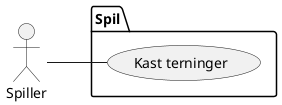 @startuml
'https://plantuml.com/use-case-diagram

left to right direction
"Spiller" as Spiller



Package Spil {
(Kast terninger) as kast

}

Spiller -- kast

@enduml